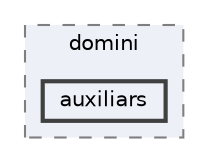 digraph "FONTS/domini/auxiliars"
{
 // INTERACTIVE_SVG=YES
 // LATEX_PDF_SIZE
  bgcolor="transparent";
  edge [fontname=Helvetica,fontsize=10,labelfontname=Helvetica,labelfontsize=10];
  node [fontname=Helvetica,fontsize=10,shape=box,height=0.2,width=0.4];
  compound=true
  subgraph clusterdir_60ffa9a09e134cab5047f77c04d9a249 {
    graph [ bgcolor="#edf0f7", pencolor="grey50", label="domini", fontname=Helvetica,fontsize=10 style="filled,dashed", URL="dir_60ffa9a09e134cab5047f77c04d9a249.html",tooltip=""]
  dir_3cbf13d77029a461162051c23e41a2ee [label="auxiliars", fillcolor="#edf0f7", color="grey25", style="filled,bold", URL="dir_3cbf13d77029a461162051c23e41a2ee.html",tooltip=""];
  }
}

